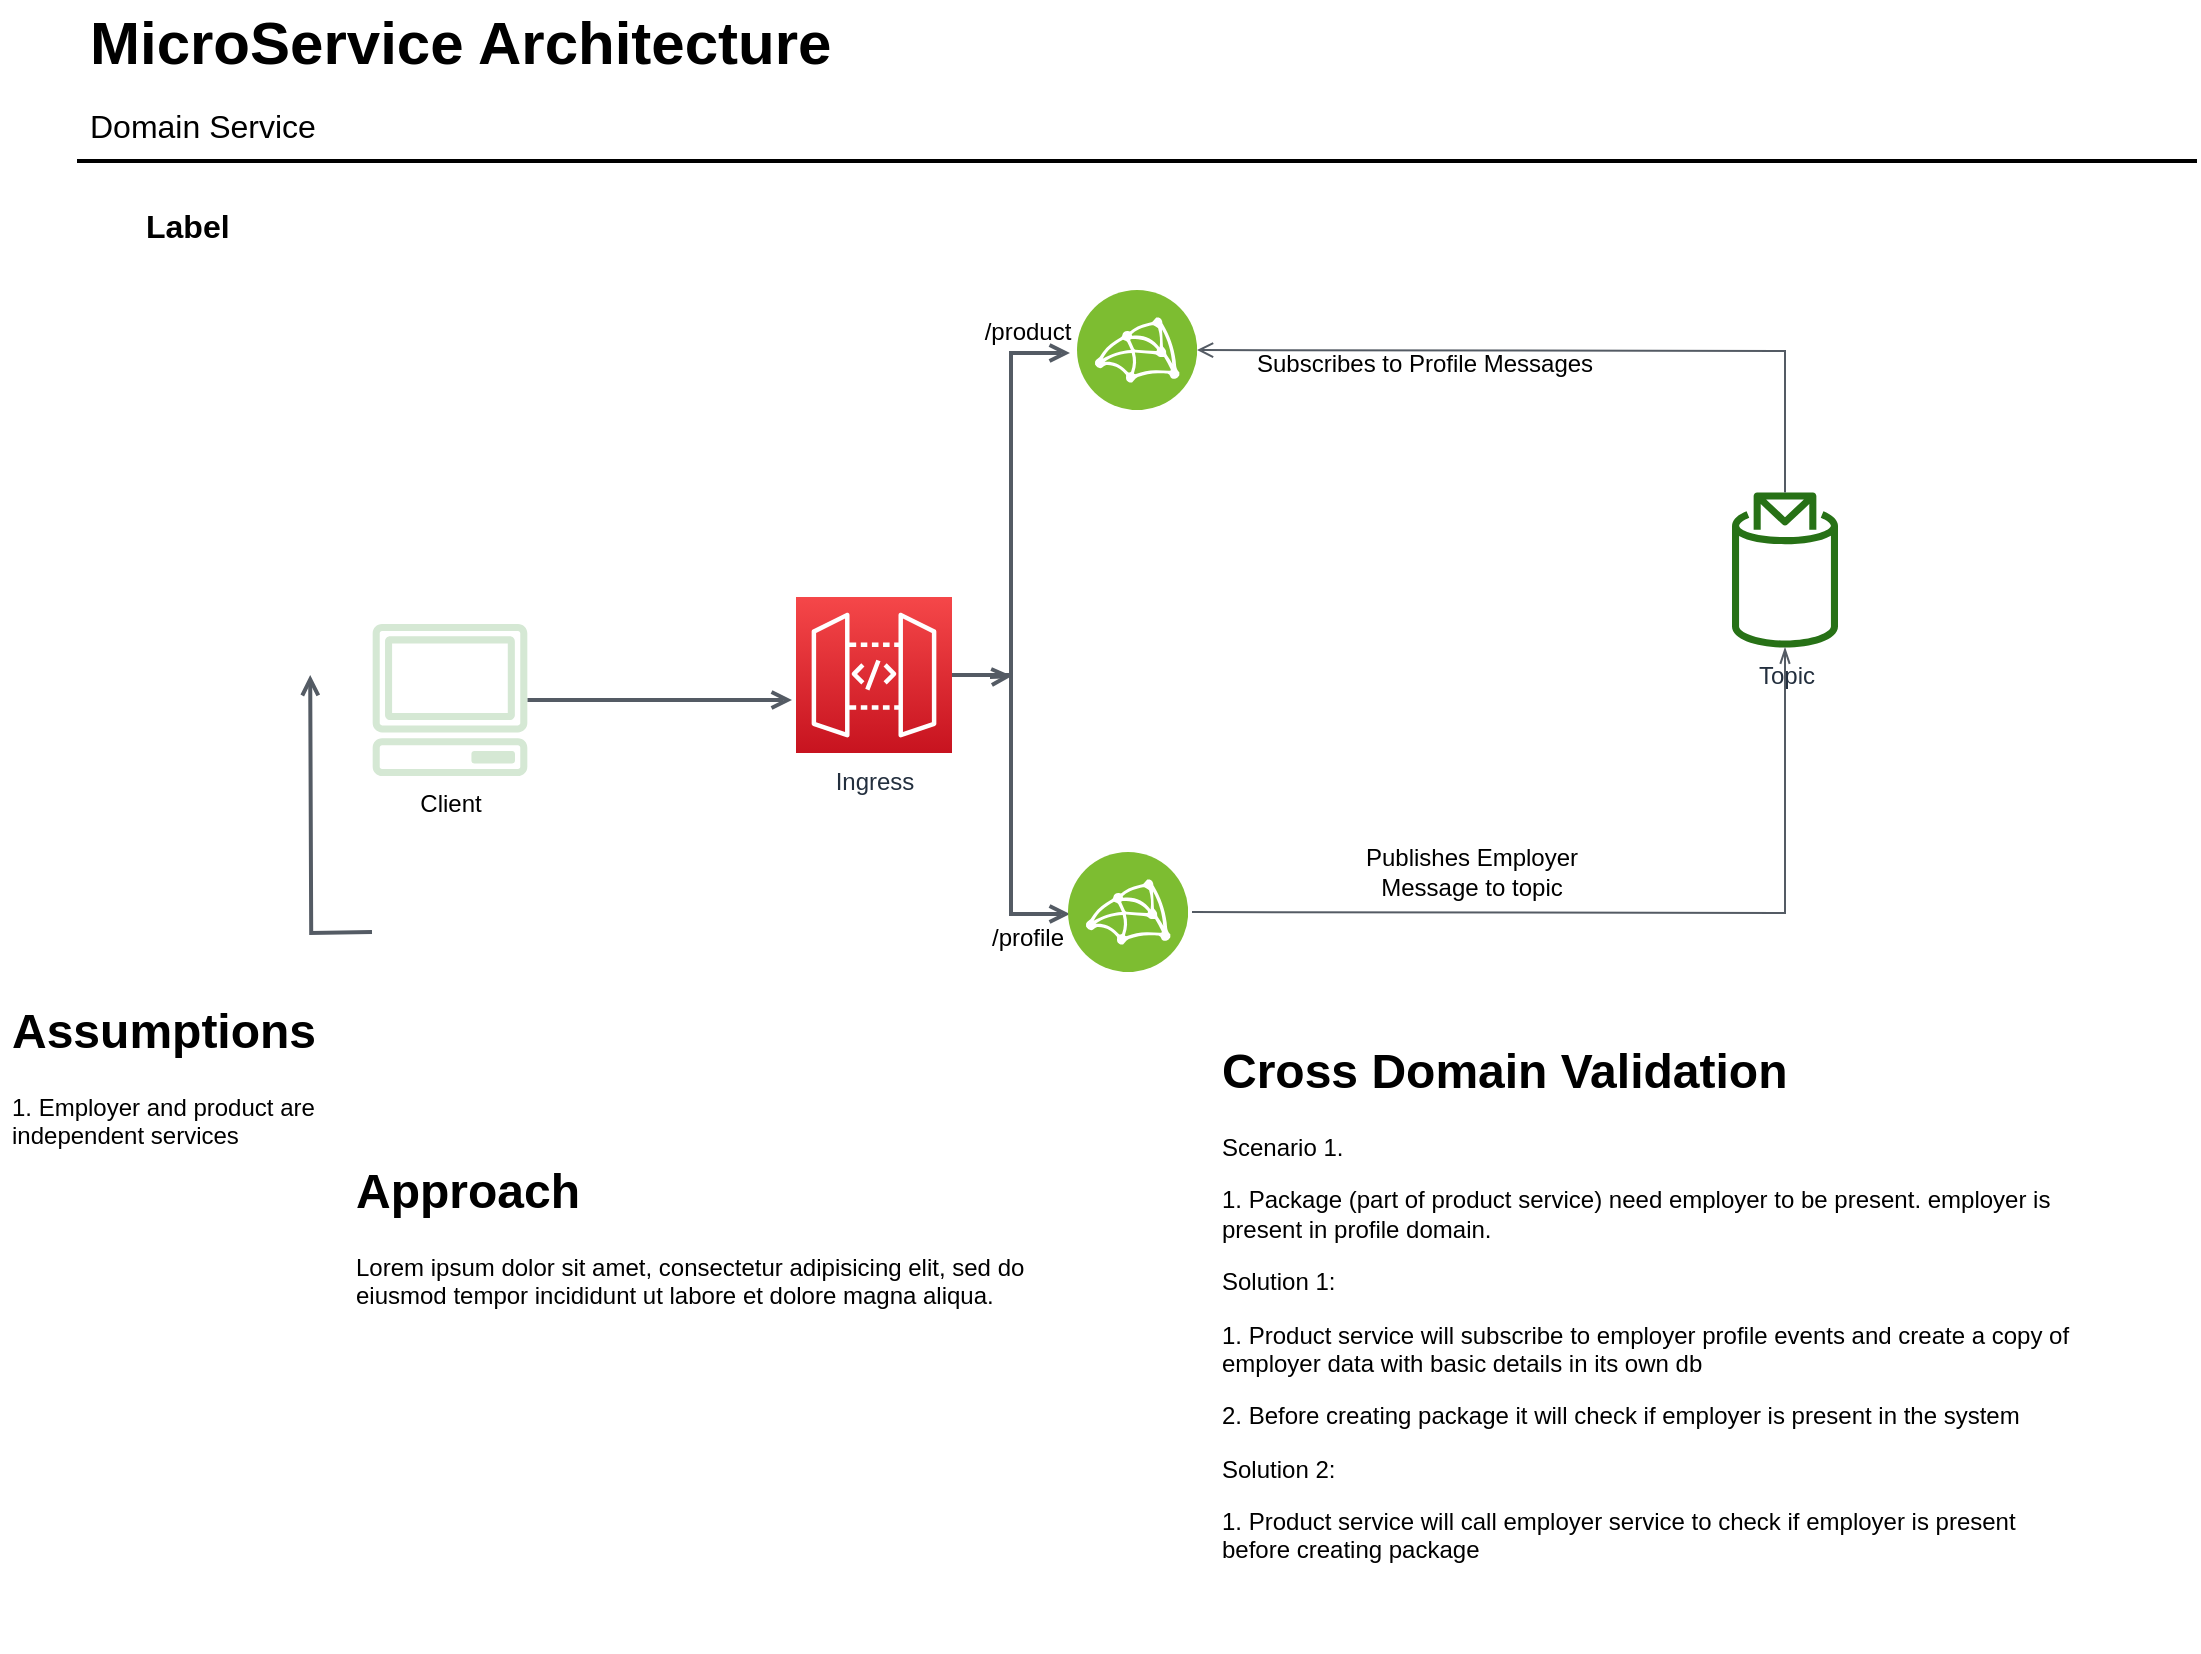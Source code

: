 <mxfile version="12.9.6" type="github"><diagram id="Ht1M8jgEwFfnCIfOTk4-" name="Page-1"><mxGraphModel dx="1186" dy="747" grid="1" gridSize="10" guides="1" tooltips="1" connect="1" arrows="1" fold="1" page="1" pageScale="1" pageWidth="1169" pageHeight="827" math="0" shadow="0"><root><mxCell id="0"/><mxCell id="1" parent="0"/><mxCell id="jZVaUwOg5UY3L9NAnvdq-42" value="" style="edgeStyle=orthogonalEdgeStyle;rounded=0;orthogonalLoop=1;jettySize=auto;html=1;endArrow=open;endFill=0;strokeColor=#545B64;strokeWidth=2;fontSize=14;" parent="1" source="5WDnjB9qHmdfSH_Y-THp-3" edge="1"><mxGeometry relative="1" as="geometry"><mxPoint x="369.5" y="401.5" as="sourcePoint"/><mxPoint x="410" y="414" as="targetPoint"/></mxGeometry></mxCell><mxCell id="-QjtrjUzRDEMRZ5MF8oH-47" value="MicroService Architecture" style="text;html=1;resizable=0;points=[];autosize=1;align=left;verticalAlign=top;spacingTop=-4;fontSize=30;fontStyle=1" parent="1" vertex="1"><mxGeometry x="56.5" y="64.5" width="390" height="40" as="geometry"/></mxCell><mxCell id="-QjtrjUzRDEMRZ5MF8oH-48" value="Domain Service" style="text;html=1;resizable=0;points=[];autosize=1;align=left;verticalAlign=top;spacingTop=-4;fontSize=16" parent="1" vertex="1"><mxGeometry x="56.5" y="114.5" width="130" height="20" as="geometry"/></mxCell><mxCell id="-QjtrjUzRDEMRZ5MF8oH-49" value="Label" style="text;html=1;resizable=0;points=[];autosize=1;align=left;verticalAlign=top;spacingTop=-4;fontSize=16;fontStyle=1" parent="1" vertex="1"><mxGeometry x="84.5" y="164.5" width="50" height="20" as="geometry"/></mxCell><mxCell id="SCVMTBWpLvtzJIhz15lM-1" value="" style="line;strokeWidth=2;html=1;fontSize=14;" parent="1" vertex="1"><mxGeometry x="52.5" y="139.5" width="1060" height="10" as="geometry"/></mxCell><mxCell id="SCVMTBWpLvtzJIhz15lM-3" value="" style="edgeStyle=orthogonalEdgeStyle;html=1;endArrow=open;elbow=vertical;startArrow=none;endFill=0;strokeColor=#545B64;rounded=0;fontSize=14;strokeWidth=2;" parent="1" source="jZVaUwOg5UY3L9NAnvdq-3" edge="1"><mxGeometry width="100" relative="1" as="geometry"><mxPoint x="200" y="530" as="sourcePoint"/><mxPoint x="169.1" y="401.5" as="targetPoint"/></mxGeometry></mxCell><mxCell id="jZVaUwOg5UY3L9NAnvdq-41" value="" style="edgeStyle=orthogonalEdgeStyle;rounded=0;orthogonalLoop=1;jettySize=auto;html=1;endArrow=open;endFill=0;strokeColor=#545B64;strokeWidth=2;fontSize=14;" parent="1" source="jZVaUwOg5UY3L9NAnvdq-4" edge="1"><mxGeometry relative="1" as="geometry"><mxPoint x="291.5" y="401.5" as="targetPoint"/></mxGeometry></mxCell><mxCell id="jZVaUwOg5UY3L9NAnvdq-43" value="" style="edgeStyle=orthogonalEdgeStyle;rounded=0;orthogonalLoop=1;jettySize=auto;html=1;endArrow=open;endFill=0;strokeColor=#545B64;strokeWidth=2;fontSize=14;" parent="1" source="jZVaUwOg5UY3L9NAnvdq-5" edge="1"><mxGeometry relative="1" as="geometry"><mxPoint x="520" y="402" as="targetPoint"/></mxGeometry></mxCell><mxCell id="jZVaUwOg5UY3L9NAnvdq-49" value="" style="edgeStyle=elbowEdgeStyle;rounded=0;orthogonalLoop=1;jettySize=auto;html=1;endArrow=open;endFill=0;strokeColor=#545B64;strokeWidth=2;fontSize=14;" parent="1" source="jZVaUwOg5UY3L9NAnvdq-5" edge="1"><mxGeometry relative="1" as="geometry"><mxPoint x="549" y="521" as="targetPoint"/></mxGeometry></mxCell><mxCell id="jZVaUwOg5UY3L9NAnvdq-5" value="Ingress" style="outlineConnect=0;fontColor=#232F3E;gradientColor=#F54749;gradientDirection=north;fillColor=#C7131F;strokeColor=#ffffff;dashed=0;verticalLabelPosition=bottom;verticalAlign=top;align=center;html=1;fontSize=12;fontStyle=0;aspect=fixed;shape=mxgraph.aws4.resourceIcon;resIcon=mxgraph.aws4.api_gateway;" parent="1" vertex="1"><mxGeometry x="412" y="362.5" width="78" height="78" as="geometry"/></mxCell><mxCell id="jZVaUwOg5UY3L9NAnvdq-50" value="" style="edgeStyle=elbowEdgeStyle;rounded=0;orthogonalLoop=1;jettySize=auto;html=1;endArrow=open;endFill=0;strokeColor=#545B64;strokeWidth=2;fontSize=14;" parent="1" source="jZVaUwOg5UY3L9NAnvdq-5" edge="1"><mxGeometry relative="1" as="geometry"><mxPoint x="549" y="240.5" as="targetPoint"/></mxGeometry></mxCell><mxCell id="jZVaUwOg5UY3L9NAnvdq-11" value="Topic" style="outlineConnect=0;fontColor=#232F3E;gradientColor=none;fillColor=#277116;strokeColor=none;dashed=0;verticalLabelPosition=bottom;verticalAlign=top;align=center;html=1;fontSize=12;fontStyle=0;aspect=fixed;pointerEvents=1;shape=mxgraph.aws4.topic_2;" parent="1" vertex="1"><mxGeometry x="880" y="310" width="53" height="78" as="geometry"/></mxCell><mxCell id="jZVaUwOg5UY3L9NAnvdq-54" value="" style="edgeStyle=elbowEdgeStyle;rounded=0;orthogonalLoop=1;jettySize=auto;html=1;endArrow=open;endFill=0;strokeColor=#545B64;strokeWidth=2;fontSize=14;" parent="1" target="jZVaUwOg5UY3L9NAnvdq-24" edge="1"><mxGeometry relative="1" as="geometry"><mxPoint x="692" y="773.5" as="sourcePoint"/></mxGeometry></mxCell><mxCell id="jZVaUwOg5UY3L9NAnvdq-55" value="" style="edgeStyle=elbowEdgeStyle;rounded=0;orthogonalLoop=1;jettySize=auto;html=1;endArrow=open;endFill=0;strokeColor=#545B64;strokeWidth=2;fontSize=14;" parent="1" source="jZVaUwOg5UY3L9NAnvdq-24" edge="1"><mxGeometry relative="1" as="geometry"><mxPoint x="879" y="773.5" as="targetPoint"/></mxGeometry></mxCell><mxCell id="jZVaUwOg5UY3L9NAnvdq-56" value="" style="edgeStyle=elbowEdgeStyle;rounded=0;orthogonalLoop=1;jettySize=auto;html=1;endArrow=open;endFill=0;strokeColor=#545B64;strokeWidth=2;fontSize=14;" parent="1" source="jZVaUwOg5UY3L9NAnvdq-25" edge="1"><mxGeometry relative="1" as="geometry"><mxPoint x="1012" y="773.5" as="targetPoint"/></mxGeometry></mxCell><mxCell id="jZVaUwOg5UY3L9NAnvdq-57" value="" style="edgeStyle=elbowEdgeStyle;rounded=0;orthogonalLoop=1;jettySize=auto;html=1;endArrow=open;endFill=0;strokeColor=#545B64;strokeWidth=2;fontSize=14;" parent="1" source="jZVaUwOg5UY3L9NAnvdq-26" edge="1"><mxGeometry relative="1" as="geometry"><mxPoint x="1144.1" y="773.5" as="targetPoint"/></mxGeometry></mxCell><mxCell id="jZVaUwOg5UY3L9NAnvdq-58" value="" style="edgeStyle=elbowEdgeStyle;rounded=0;orthogonalLoop=1;jettySize=auto;html=1;endArrow=open;endFill=0;strokeColor=#545B64;strokeWidth=2;fontSize=14;" parent="1" source="jZVaUwOg5UY3L9NAnvdq-27" edge="1"><mxGeometry relative="1" as="geometry"><mxPoint x="1280" y="773.5" as="targetPoint"/></mxGeometry></mxCell><mxCell id="5WDnjB9qHmdfSH_Y-THp-3" value="Client" style="outlineConnect=0;fillColor=#d5e8d4;strokeColor=#82b366;dashed=0;verticalLabelPosition=bottom;verticalAlign=top;align=center;html=1;fontSize=12;fontStyle=0;aspect=fixed;pointerEvents=1;shape=mxgraph.aws4.client;" vertex="1" parent="1"><mxGeometry x="200" y="376" width="78" height="76" as="geometry"/></mxCell><mxCell id="5WDnjB9qHmdfSH_Y-THp-4" value="" style="aspect=fixed;perimeter=ellipsePerimeter;html=1;align=center;shadow=0;dashed=0;fontColor=#4277BB;labelBackgroundColor=#ffffff;fontSize=12;spacingTop=3;image;image=img/lib/ibm/infrastructure/microservices_mesh.svg;" vertex="1" parent="1"><mxGeometry x="552.5" y="209" width="60" height="60" as="geometry"/></mxCell><mxCell id="5WDnjB9qHmdfSH_Y-THp-5" value="" style="aspect=fixed;perimeter=ellipsePerimeter;html=1;align=center;shadow=0;dashed=0;fontColor=#4277BB;labelBackgroundColor=#ffffff;fontSize=12;spacingTop=3;image;image=img/lib/ibm/infrastructure/microservices_mesh.svg;" vertex="1" parent="1"><mxGeometry x="548" y="490" width="60" height="60" as="geometry"/></mxCell><mxCell id="5WDnjB9qHmdfSH_Y-THp-6" value="/product" style="text;html=1;strokeColor=none;fillColor=none;align=center;verticalAlign=middle;whiteSpace=wrap;rounded=0;" vertex="1" parent="1"><mxGeometry x="508" y="220" width="40" height="20" as="geometry"/></mxCell><mxCell id="5WDnjB9qHmdfSH_Y-THp-7" value="/profile" style="text;html=1;strokeColor=none;fillColor=none;align=center;verticalAlign=middle;whiteSpace=wrap;rounded=0;" vertex="1" parent="1"><mxGeometry x="508" y="523" width="40" height="20" as="geometry"/></mxCell><mxCell id="5WDnjB9qHmdfSH_Y-THp-8" value="" style="edgeStyle=orthogonalEdgeStyle;html=1;endArrow=openThin;elbow=vertical;startArrow=none;endFill=0;strokeColor=#545B64;rounded=0;" edge="1" parent="1" target="jZVaUwOg5UY3L9NAnvdq-11"><mxGeometry width="100" relative="1" as="geometry"><mxPoint x="610" y="520" as="sourcePoint"/><mxPoint x="710" y="510" as="targetPoint"/></mxGeometry></mxCell><mxCell id="5WDnjB9qHmdfSH_Y-THp-9" value="Publishes Employer Message to topic" style="text;html=1;strokeColor=none;fillColor=none;align=center;verticalAlign=middle;whiteSpace=wrap;rounded=0;" vertex="1" parent="1"><mxGeometry x="680" y="490" width="140" height="20" as="geometry"/></mxCell><mxCell id="5WDnjB9qHmdfSH_Y-THp-13" value="" style="edgeStyle=orthogonalEdgeStyle;html=1;endArrow=none;elbow=vertical;startArrow=open;startFill=0;strokeColor=#545B64;rounded=0;" edge="1" parent="1" target="jZVaUwOg5UY3L9NAnvdq-11"><mxGeometry width="100" relative="1" as="geometry"><mxPoint x="612.5" y="239" as="sourcePoint"/><mxPoint x="712.5" y="239" as="targetPoint"/></mxGeometry></mxCell><mxCell id="5WDnjB9qHmdfSH_Y-THp-14" value="Subscribes to Profile Messages" style="text;html=1;align=center;verticalAlign=middle;resizable=0;points=[];autosize=1;" vertex="1" parent="1"><mxGeometry x="636" y="236" width="180" height="20" as="geometry"/></mxCell><mxCell id="5WDnjB9qHmdfSH_Y-THp-17" value="&lt;h1&gt;Assumptions&lt;/h1&gt;&lt;p&gt;1. Employer and product are&amp;nbsp; &amp;nbsp; independent services&lt;/p&gt;" style="text;html=1;strokeColor=none;fillColor=none;spacing=5;spacingTop=-20;whiteSpace=wrap;overflow=hidden;rounded=0;" vertex="1" parent="1"><mxGeometry x="14.5" y="560" width="190" height="120" as="geometry"/></mxCell><mxCell id="5WDnjB9qHmdfSH_Y-THp-18" value="&lt;h1&gt;Cross Domain Validation&lt;/h1&gt;&lt;p&gt;Scenario 1.&lt;/p&gt;&lt;p&gt;1. Package (part of product service) need employer to be present. employer is present in profile domain.&lt;/p&gt;&lt;p&gt;Solution 1:&lt;/p&gt;&lt;p&gt;1. Product service will subscribe to employer profile events and create a copy of employer data with basic details in its own db&lt;/p&gt;&lt;p&gt;2. Before creating package it will check if employer is present in the system&lt;/p&gt;&lt;p&gt;Solution 2:&lt;/p&gt;&lt;p&gt;1. Product service will call employer service to check if employer is present before creating package&lt;/p&gt;&lt;p&gt;&lt;br&gt;&lt;/p&gt;&lt;p&gt;&lt;br&gt;&lt;/p&gt;&lt;p&gt;&lt;br&gt;&lt;/p&gt;&lt;p&gt;&lt;br&gt;&lt;/p&gt;&lt;p&gt;&lt;br&gt;&lt;/p&gt;&lt;p&gt;&amp;nbsp;&amp;nbsp;&lt;/p&gt;" style="text;html=1;strokeColor=none;fillColor=none;spacing=5;spacingTop=-20;whiteSpace=wrap;overflow=hidden;rounded=0;" vertex="1" parent="1"><mxGeometry x="620" y="580" width="440" height="300" as="geometry"/></mxCell><mxCell id="5WDnjB9qHmdfSH_Y-THp-19" value="&lt;h1&gt;Approach&lt;/h1&gt;&lt;p&gt;Lorem ipsum dolor sit amet, consectetur adipisicing elit, sed do eiusmod tempor incididunt ut labore et dolore magna aliqua.&lt;/p&gt;" style="text;html=1;strokeColor=none;fillColor=none;spacing=5;spacingTop=-20;whiteSpace=wrap;overflow=hidden;rounded=0;" vertex="1" parent="1"><mxGeometry x="186.5" y="640" width="383.5" height="250" as="geometry"/></mxCell></root></mxGraphModel></diagram></mxfile>